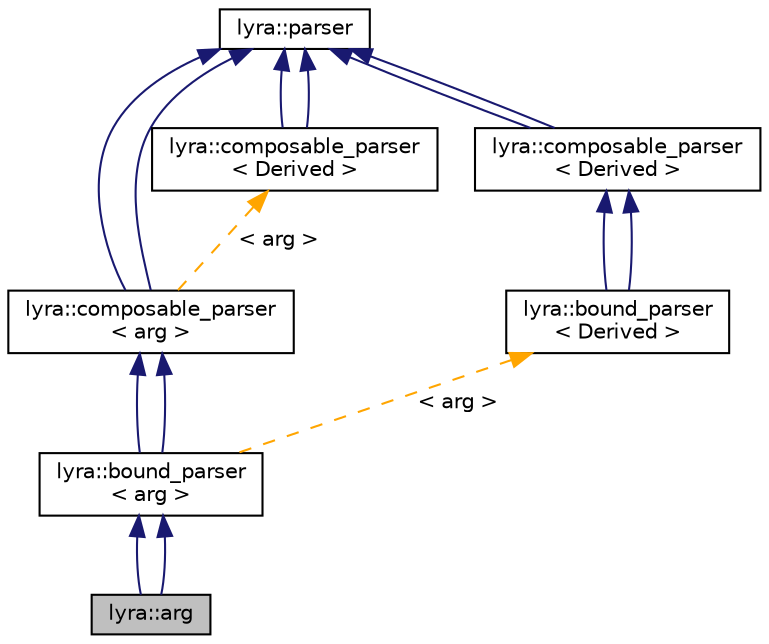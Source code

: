 digraph "lyra::arg"
{
 // INTERACTIVE_SVG=YES
 // LATEX_PDF_SIZE
  edge [fontname="Helvetica",fontsize="10",labelfontname="Helvetica",labelfontsize="10"];
  node [fontname="Helvetica",fontsize="10",shape=record];
  Node1 [label="lyra::arg",height=0.2,width=0.4,color="black", fillcolor="grey75", style="filled", fontcolor="black",tooltip=" "];
  Node2 -> Node1 [dir="back",color="midnightblue",fontsize="10",style="solid",fontname="Helvetica"];
  Node2 [label="lyra::bound_parser\l\< arg \>",height=0.2,width=0.4,color="black", fillcolor="white", style="filled",URL="$classlyra_1_1bound__parser.html",tooltip=" "];
  Node3 -> Node2 [dir="back",color="midnightblue",fontsize="10",style="solid",fontname="Helvetica"];
  Node3 [label="lyra::composable_parser\l\< arg \>",height=0.2,width=0.4,color="black", fillcolor="white", style="filled",URL="$classlyra_1_1composable__parser.html",tooltip=" "];
  Node4 -> Node3 [dir="back",color="midnightblue",fontsize="10",style="solid",fontname="Helvetica"];
  Node4 [label="lyra::parser",height=0.2,width=0.4,color="black", fillcolor="white", style="filled",URL="$classlyra_1_1parser.html",tooltip=" "];
  Node4 -> Node3 [dir="back",color="midnightblue",fontsize="10",style="solid",fontname="Helvetica"];
  Node5 -> Node3 [dir="back",color="orange",fontsize="10",style="dashed",label=" \< arg \>" ,fontname="Helvetica"];
  Node5 [label="lyra::composable_parser\l\< Derived \>",height=0.2,width=0.4,color="black", fillcolor="white", style="filled",URL="$classlyra_1_1composable__parser.html",tooltip=" "];
  Node4 -> Node5 [dir="back",color="midnightblue",fontsize="10",style="solid",fontname="Helvetica"];
  Node4 -> Node5 [dir="back",color="midnightblue",fontsize="10",style="solid",fontname="Helvetica"];
  Node3 -> Node2 [dir="back",color="midnightblue",fontsize="10",style="solid",fontname="Helvetica"];
  Node6 -> Node2 [dir="back",color="orange",fontsize="10",style="dashed",label=" \< arg \>" ,fontname="Helvetica"];
  Node6 [label="lyra::bound_parser\l\< Derived \>",height=0.2,width=0.4,color="black", fillcolor="white", style="filled",URL="$classlyra_1_1bound__parser.html",tooltip=" "];
  Node7 -> Node6 [dir="back",color="midnightblue",fontsize="10",style="solid",fontname="Helvetica"];
  Node7 [label="lyra::composable_parser\l\< Derived \>",height=0.2,width=0.4,color="black", fillcolor="white", style="filled",URL="$classlyra_1_1composable__parser.html",tooltip=" "];
  Node4 -> Node7 [dir="back",color="midnightblue",fontsize="10",style="solid",fontname="Helvetica"];
  Node4 -> Node7 [dir="back",color="midnightblue",fontsize="10",style="solid",fontname="Helvetica"];
  Node7 -> Node6 [dir="back",color="midnightblue",fontsize="10",style="solid",fontname="Helvetica"];
  Node2 -> Node1 [dir="back",color="midnightblue",fontsize="10",style="solid",fontname="Helvetica"];
}
